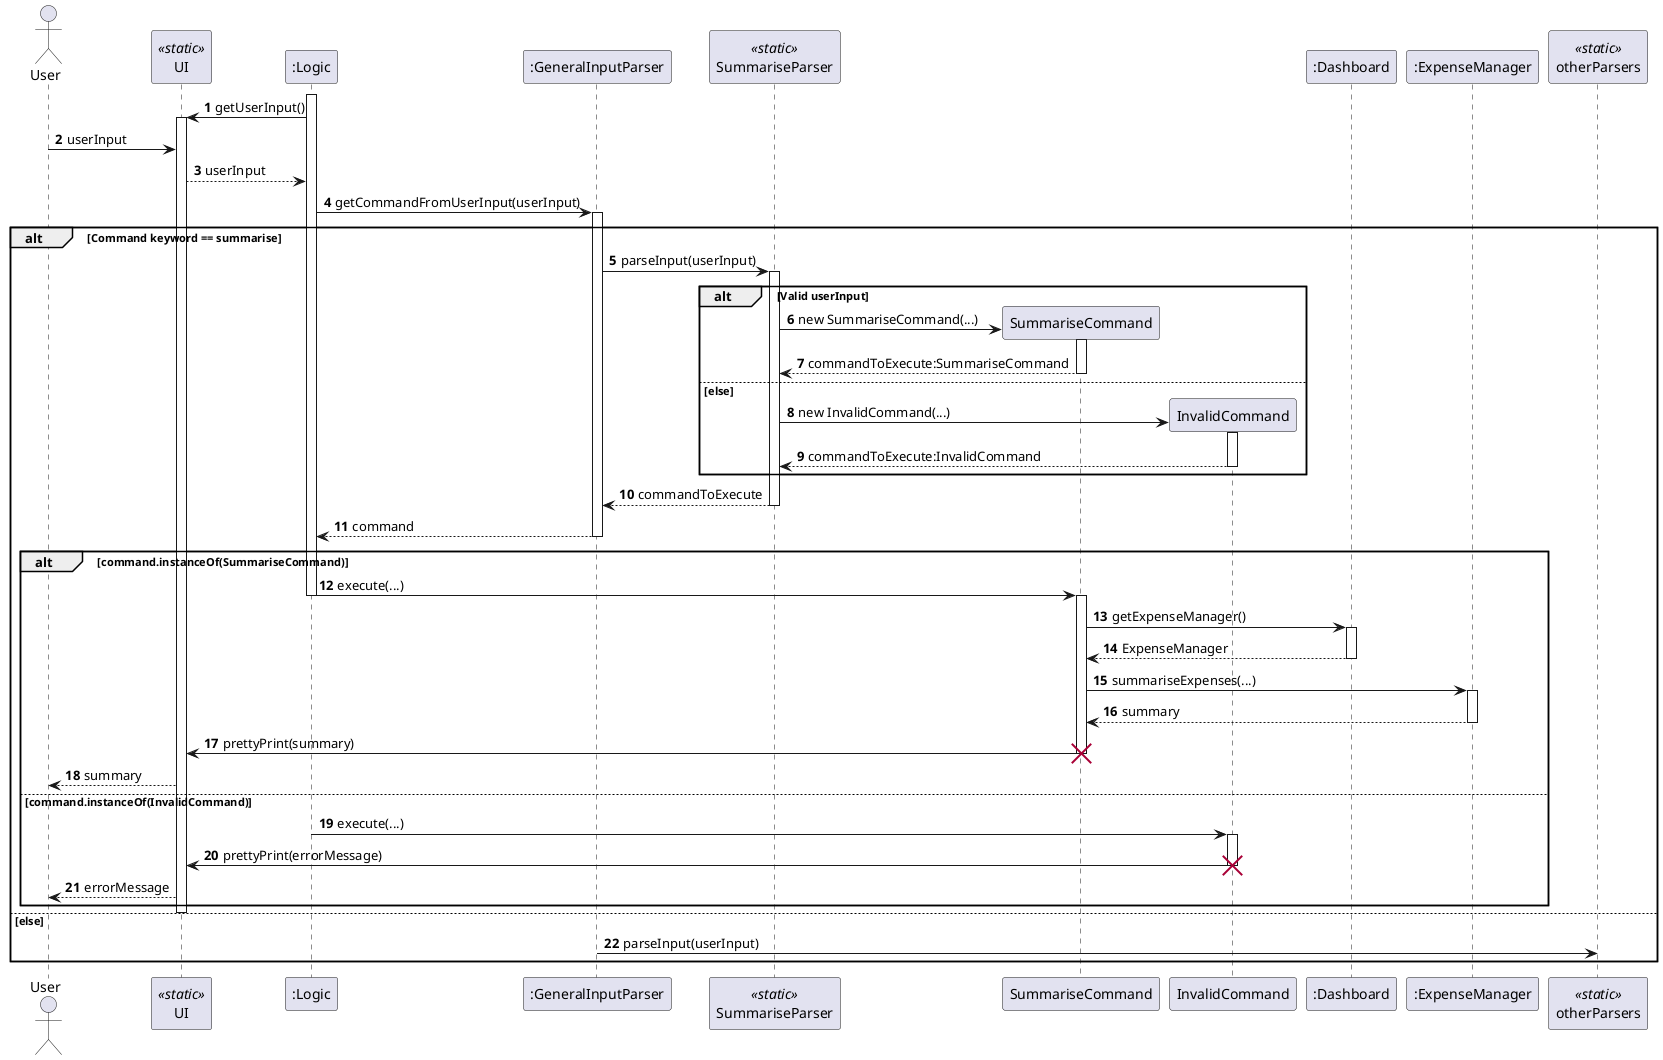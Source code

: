 @startuml
'https://plantuml.com/sequence-diagram

autonumber
actor User
participant UI << static >>
participant ":Logic" as Logic
activate Logic
participant ":GeneralInputParser" as GeneralInputParser
participant SummariseParser << static >>

participant InvalidCommand order 29
participant ":Dashboard" as Dashboard order 30
participant ":ExpenseManager" as ExpenseManager order 31
participant otherParsers <<static>> order 32
Logic -> UI ++ : getUserInput()

User -> UI : userInput
UI --> Logic : userInput

Logic -> GeneralInputParser ++ : getCommandFromUserInput(userInput)
alt Command keyword == summarise
    GeneralInputParser -> SummariseParser ++ : parseInput(userInput)
    alt Valid userInput
        SummariseParser -> SummariseCommand ** : new SummariseCommand(...)
        activate SummariseCommand
        SummariseCommand --> SummariseParser --: commandToExecute:SummariseCommand
    else else
        SummariseParser -> InvalidCommand ** : new InvalidCommand(...)
        activate InvalidCommand
        InvalidCommand --> SummariseParser -- : commandToExecute:InvalidCommand
    end

    SummariseParser --> GeneralInputParser -- : commandToExecute
    GeneralInputParser --> Logic -- : command

    alt command.instanceOf(SummariseCommand)
        Logic -> SummariseCommand -- : execute(...)
        activate SummariseCommand
        SummariseCommand -> Dashboard ++ : getExpenseManager()
        Dashboard --> SummariseCommand -- : ExpenseManager
        SummariseCommand -> ExpenseManager ++ : summariseExpenses(...)
        ExpenseManager --> SummariseCommand -- : summary
        SummariseCommand -> UI -- : prettyPrint(summary)
        destroy SummariseCommand
        UI --> User : summary
    else command.instanceOf(InvalidCommand)
        Logic -> InvalidCommand -- : execute(...)
        activate InvalidCommand
        InvalidCommand -> UI -- : prettyPrint(errorMessage)
        destroy InvalidCommand
        UI --> User : errorMessage
    end
    deactivate UI
else else
    GeneralInputParser -> otherParsers : parseInput(userInput)
end





@enduml